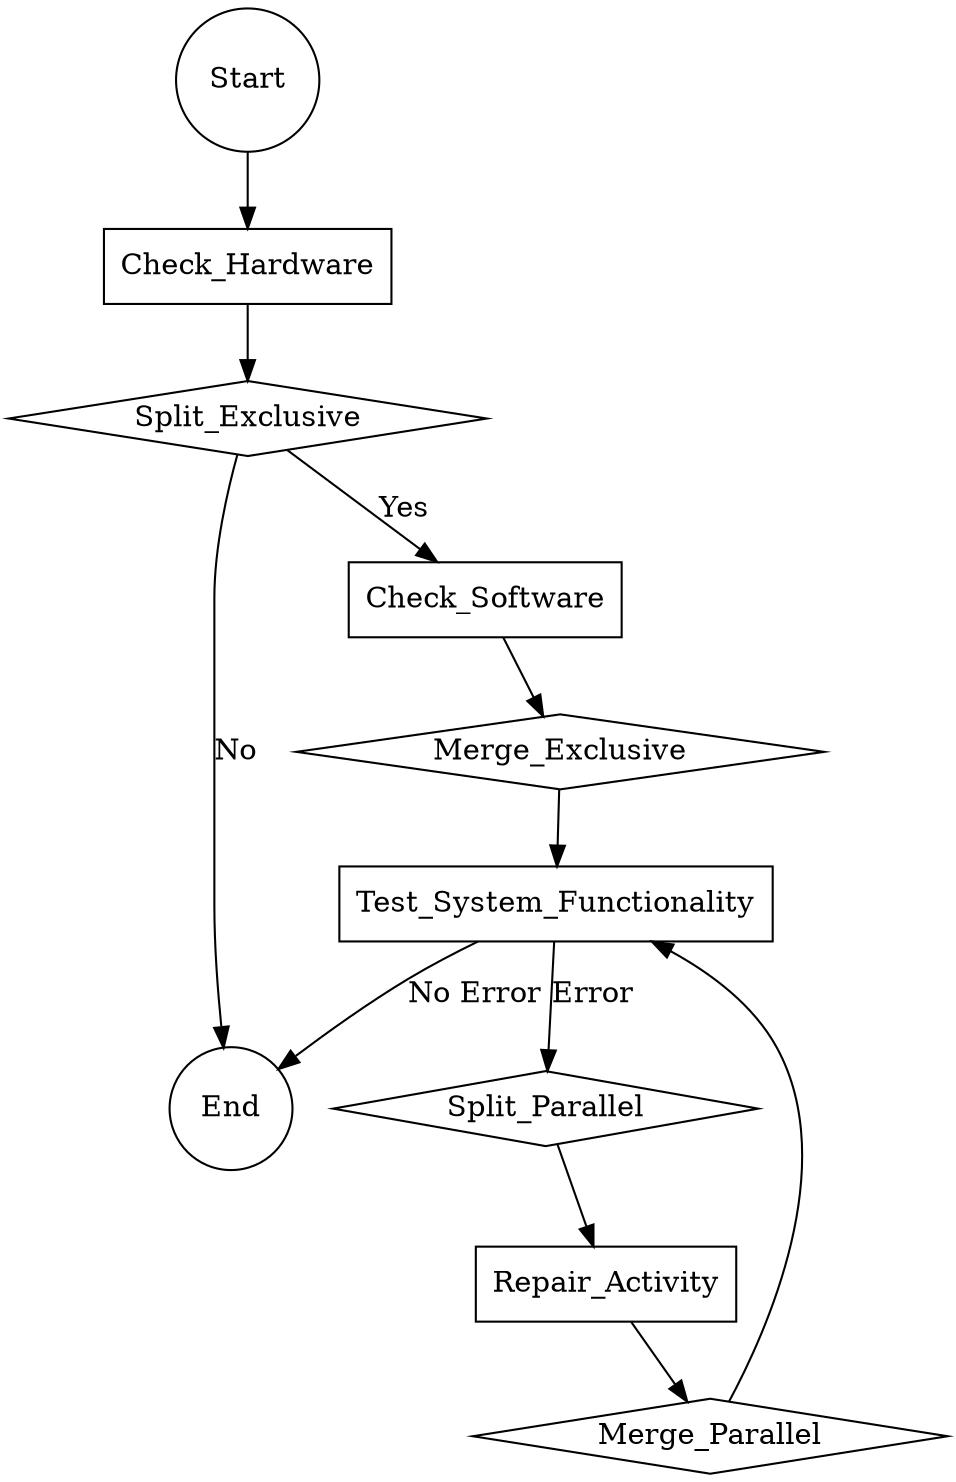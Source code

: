 

digraph G {
    Start [shape=circle]
    End [shape=circle]
    Check_Hardware [shape=rectangle]
    Check_Software [shape=rectangle]
    Test_System_Functionality [shape=rectangle]
    Repair_Activity [shape=rectangle]
    Split_Exclusive [shape=diamond]
    Merge_Exclusive [shape=diamond]
    Split_Parallel [shape=diamond]
    Merge_Parallel [shape=diamond]
    
    Start -> Check_Hardware
    Check_Hardware -> Split_Exclusive
    Split_Exclusive -> Check_Software [label="Yes"]
    Split_Exclusive -> End [label="No"]
    Check_Software -> Merge_Exclusive
    Merge_Exclusive -> Test_System_Functionality
    Test_System_Functionality -> Split_Parallel [label="Error"]
    Test_System_Functionality -> End [label="No Error"]
    Split_Parallel -> Repair_Activity
    Repair_Activity -> Merge_Parallel
    Merge_Parallel -> Test_System_Functionality
}